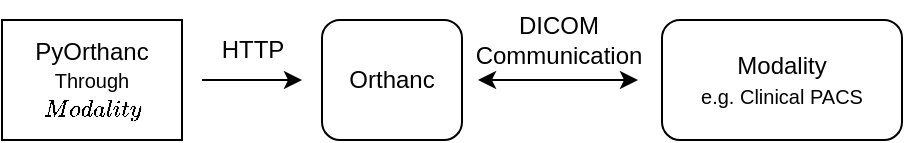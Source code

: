 <mxfile version="20.5.3" type="embed"><diagram id="68HAYbxfbcwnkMbwHVKH" name="Page-1"><mxGraphModel dx="511" dy="379" grid="1" gridSize="10" guides="1" tooltips="1" connect="1" arrows="1" fold="1" page="1" pageScale="1" pageWidth="827" pageHeight="1169" math="0" shadow="0"><root><mxCell id="0"/><mxCell id="1" parent="0"/><mxCell id="2" value="Orthanc" style="rounded=1;whiteSpace=wrap;html=1;" vertex="1" parent="1"><mxGeometry x="220" y="240" width="70" height="60" as="geometry"/></mxCell><mxCell id="3" value="Modality&lt;br&gt;&lt;font style=&quot;font-size: 10px;&quot;&gt;e.g. Clinical PACS&lt;/font&gt;" style="rounded=1;whiteSpace=wrap;html=1;" vertex="1" parent="1"><mxGeometry x="390" y="240" width="120" height="60" as="geometry"/></mxCell><mxCell id="4" value="PyOrthanc&lt;br&gt;&lt;font style=&quot;font-size: 10px;&quot;&gt;Through `Modality`&lt;/font&gt;" style="rounded=0;whiteSpace=wrap;html=1;" vertex="1" parent="1"><mxGeometry x="60" y="240" width="90" height="60" as="geometry"/></mxCell><mxCell id="5" value="" style="endArrow=classic;startArrow=none;html=1;rounded=0;startFill=0;" edge="1" parent="1"><mxGeometry width="50" height="50" relative="1" as="geometry"><mxPoint x="160" y="270" as="sourcePoint"/><mxPoint x="210" y="270" as="targetPoint"/></mxGeometry></mxCell><mxCell id="6" value="" style="endArrow=classic;startArrow=classic;html=1;rounded=0;" edge="1" parent="1"><mxGeometry width="50" height="50" relative="1" as="geometry"><mxPoint x="298" y="270" as="sourcePoint"/><mxPoint x="378" y="270" as="targetPoint"/></mxGeometry></mxCell><mxCell id="7" value="DICOM&lt;br&gt;Communication" style="text;html=1;align=center;verticalAlign=middle;resizable=0;points=[];autosize=1;strokeColor=none;fillColor=none;" vertex="1" parent="1"><mxGeometry x="283" y="230" width="110" height="40" as="geometry"/></mxCell><mxCell id="8" value="HTTP" style="text;html=1;align=center;verticalAlign=middle;resizable=0;points=[];autosize=1;strokeColor=none;fillColor=none;" vertex="1" parent="1"><mxGeometry x="160" y="240" width="50" height="30" as="geometry"/></mxCell></root></mxGraphModel></diagram></mxfile>